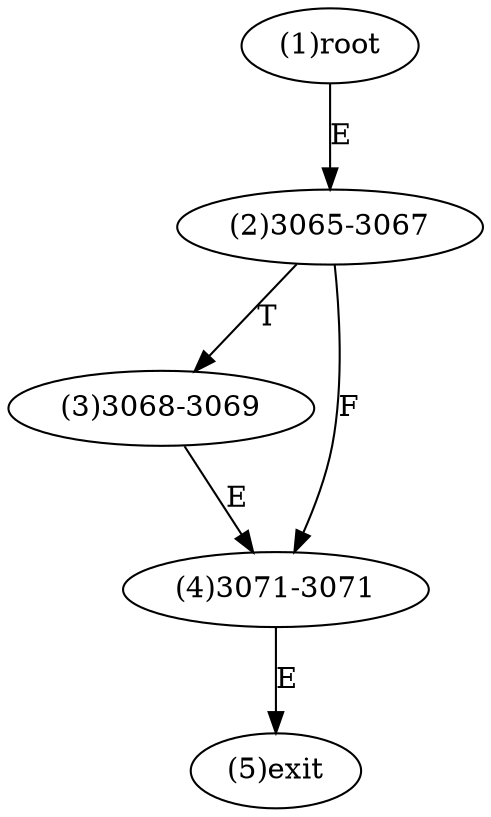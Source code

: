 digraph "" { 
1[ label="(1)root"];
2[ label="(2)3065-3067"];
3[ label="(3)3068-3069"];
4[ label="(4)3071-3071"];
5[ label="(5)exit"];
1->2[ label="E"];
2->4[ label="F"];
2->3[ label="T"];
3->4[ label="E"];
4->5[ label="E"];
}